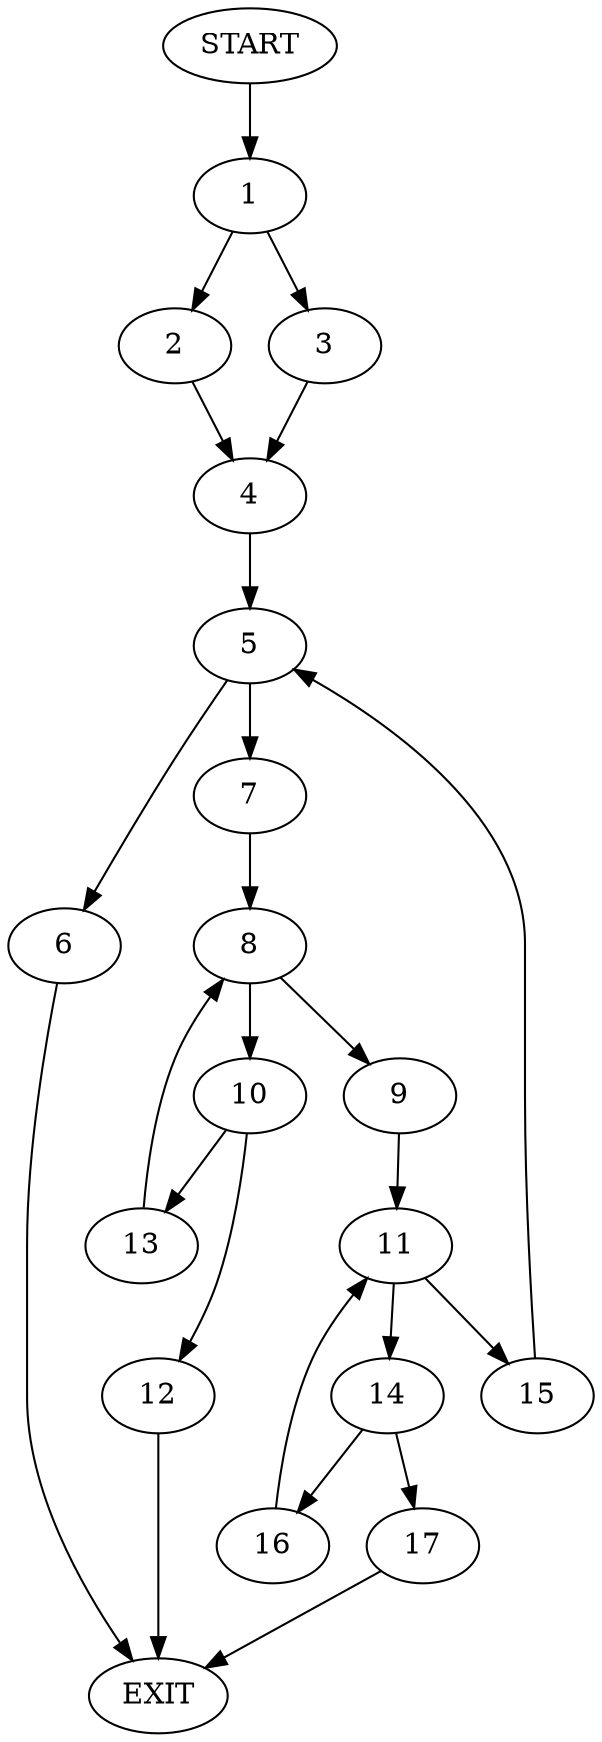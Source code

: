 digraph {
0 [label="START"]
18 [label="EXIT"]
0 -> 1
1 -> 2
1 -> 3
2 -> 4
3 -> 4
4 -> 5
5 -> 6
5 -> 7
6 -> 18
7 -> 8
8 -> 9
8 -> 10
9 -> 11
10 -> 12
10 -> 13
12 -> 18
13 -> 8
11 -> 14
11 -> 15
14 -> 16
14 -> 17
15 -> 5
16 -> 11
17 -> 18
}
